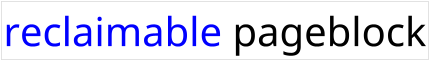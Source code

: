 @startuml

skinparam ComponentStyle rectangle
scale 1/5

skinparam Component {
    FontSize 200
    BorderThickness 0
    BackgroundColor transparent
}

component "<color:blue>reclaimable</color> pageblock" as cp

@enduml
